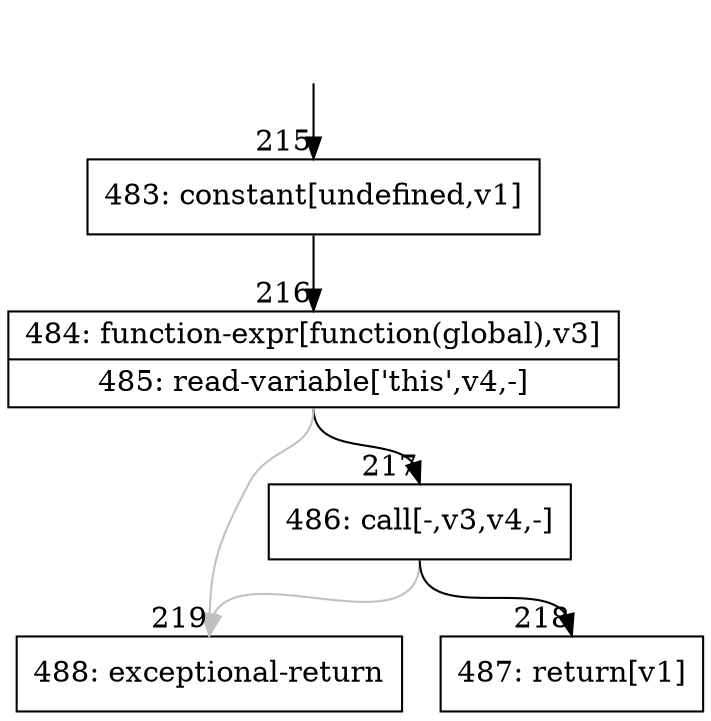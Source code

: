 digraph {
rankdir="TD"
BB_entry20[shape=none,label=""];
BB_entry20 -> BB215 [tailport=s, headport=n, headlabel="    215"]
BB215 [shape=record label="{483: constant[undefined,v1]}" ] 
BB215 -> BB216 [tailport=s, headport=n, headlabel="      216"]
BB216 [shape=record label="{484: function-expr[function(global),v3]|485: read-variable['this',v4,-]}" ] 
BB216 -> BB217 [tailport=s, headport=n, headlabel="      217"]
BB216 -> BB219 [tailport=s, headport=n, color=gray, headlabel="      219"]
BB217 [shape=record label="{486: call[-,v3,v4,-]}" ] 
BB217 -> BB218 [tailport=s, headport=n, headlabel="      218"]
BB217 -> BB219 [tailport=s, headport=n, color=gray]
BB218 [shape=record label="{487: return[v1]}" ] 
BB219 [shape=record label="{488: exceptional-return}" ] 
}
